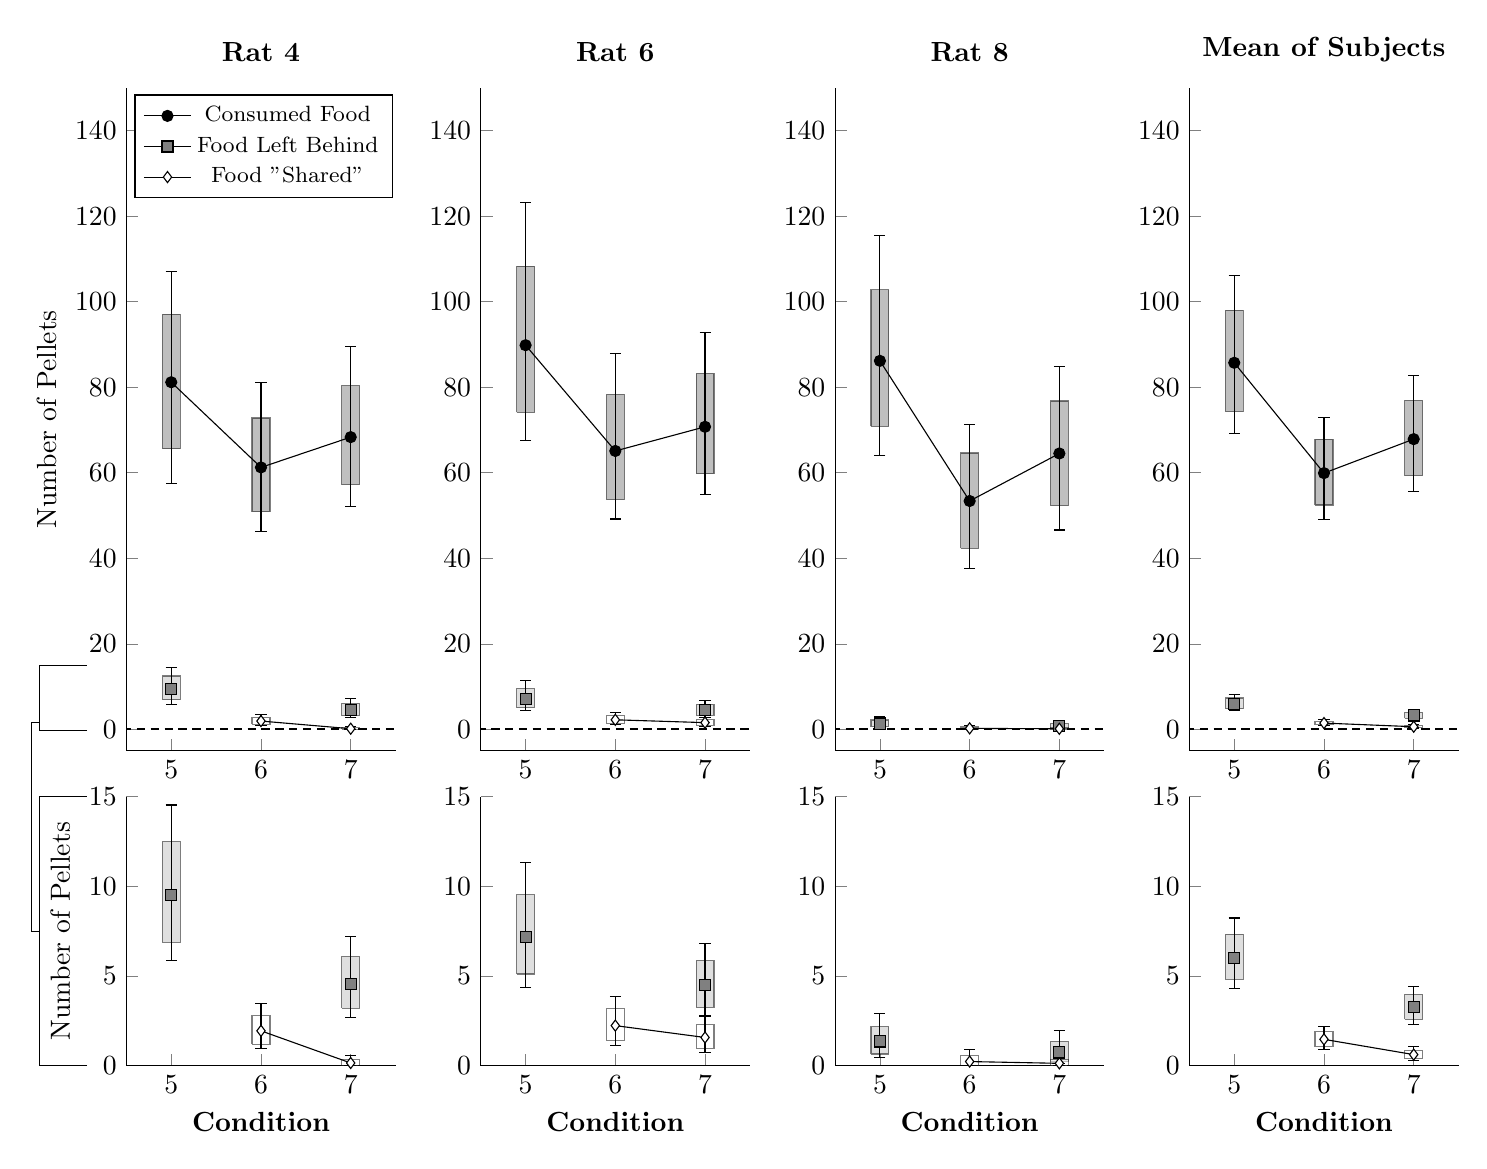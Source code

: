 \begin{tikzpicture}

	\draw[solid] (-0.5cm,0.26cm) -- (-1.1cm,0.26cm) -- (-1.1cm,1.08cm) -- (-0.5cm,1.08cm);
	\draw[solid] (-1.1cm,0.36cm) -- (-1.2cm,0.36cm) -- (-1.2cm,-2.29cm) -- (-1.1cm,-2.29cm);
	\draw[solid] (-0.5cm,-4cm) -- (-1.1cm,-4cm) -- (-1.1cm,-0.58cm) -- (-0.5cm,-0.58cm);
	
	\begin{axis}[
			title={\textbf{\shortstack{Rat 4}}},
			width=5cm, height=10cm,
			axis x line*=bottom,
			axis y line*=left,
%			xlabel={\textbf{Condition}},
			ylabel={Number of Pellets},
			xtick={1,2,3},
			xticklabels={5,6,7},
			scaled x ticks=false,
%			ytick={0.4, 0.5, 0.6, 0.7, 0.8, 0.9, 1.0},
			xmin=0.5, xmax=3.5,
			ymin=-5, ymax=150,
			bar width = 1cm,
			at={(0.0cm, 0cm)},
			legend style={at={(0.99,0.99)},anchor=north east}
		]

		\addplot[solid, mark=*, black]
			table {
x	y
-1	-1
			};
		\addlegendentry{\footnotesize Consumed Food}

		\addplot[mark=square*, black, mark options={fill=gray}]
			table {
x	y
-1	-1
			};
		\addlegendentry{\footnotesize Food Left Behind}

		\addplot[mark=diamond*, black, mark options={fill=white}]
			table {
x	y
-1	-1
			};
		\addlegendentry{\footnotesize Food "Shared"}

		\addplot[fill=gray, draw=black, opacity=0.5]
			table {
x	y
0.9	65.577
0.9	97.080
1.1	97.080
1.1	65.577
0.9	65.577

1.9	50.840
1.9	72.800
2.1	72.800
2.1	50.840
1.9	50.840

2.9	57.232
2.9	80.400
3.1	80.400
3.1	57.232
2.9	57.232
		};

		\addplot[fill=white!50!gray, draw=black, opacity=0.5]
			table {
x	y
0.9	6.883
0.9	12.485
1.1	12.485
1.1	6.883
0.9	6.883

2.9	3.205
2.9	6.085
3.1	6.085
3.1	3.205
2.9	3.205
		};

		\addplot[fill=white, draw=black, opacity=0.5]
			table {
x	y
1.9	1.199
1.9	2.797
2.1	2.797
2.1	1.199
1.9	1.199

2.9	0.012
2.9	0.359
3.1	0.359
3.1	0.012
2.9	0.012
		};

		\addplot[solid, mark=*, black, error bars/.cd, y dir=both, y explicit]
			table [x=x, y=y, y error plus=eyp, y error minus=eym] {
x	y		eym	eyp
1	81.164	23.737	25.964
2	61.251	15.019	19.783
3	68.332	16.224	21.230
			};

		\addplot[mark=square*, black, mark options={fill=gray}, error bars/.cd, y dir=both, y explicit]
			table [x=x, y=y, y error plus=eyp, y error minus=eym] {
x	y		eym	eyp
1	9.519	3.649	5.008
			
3	4.551	1.869	2.640
			};

		\addplot[solid, mark=diamond*, black, mark options={fill=white}, error bars/.cd, y dir=both, y explicit]
			table [x=x, y=y, y error plus=eyp, y error minus=eym] {
x	y		eym	eyp
2	1.943	0.998	1.543
3	0.151	0.148	0.431
			};

		\addplot[densely dashed, thick, black]
			table {
x	y
0	0.0
5	0.0
			};

	\end{axis}

	\begin{axis}[
			title={\textbf{\shortstack{Rat 6}}},
			width=5cm, height=10cm,
			axis x line*=bottom,
			axis y line*=left,
%			xlabel={\textbf{Condition}},
%			ylabel={Number of Pellets},
			xtick={1,2,3},
			xticklabels={5,6,7},
			scaled x ticks=false,
%			ytick={0.4, 0.5, 0.6, 0.7, 0.8, 0.9, 1.0},
			xmin=0.5, xmax=3.5,
			ymin=-5, ymax=150,
			bar width = 1cm,
			at={(4.5cm, 0cm)},
			legend style={at={(0.99,0.99)},anchor=north east}
		]

		\addplot[fill=gray, draw=black, opacity=0.5]
			table {
x	y
0.9	74.118
0.9	108.321
1.1	108.321
1.1	74.118
0.9	74.118

1.9	53.708
1.9	78.311
2.1	78.311
2.1	53.708
1.9	53.708

2.9	59.752
2.9	83.248
3.1	83.248
3.1	59.752
2.9	59.752
		};

		\addplot[fill=white!50!gray, draw=black, opacity=0.5]
			table {
x	y
0.9	5.110
0.9	9.524
1.1	9.524
1.1	5.110
0.9	5.110

2.9	3.244
2.9	5.867
3.1	5.867
3.1	3.244
2.9	3.244
		};

		\addplot[fill=white, draw=black, opacity=0.5]
			table {
x	y
1.9	1.406
1.9	3.177
2.1	3.177
2.1	1.406
1.9	1.406

2.9	0.947
2.9	2.282
3.1	2.282
3.1	0.947
2.9	0.947
		};

		\addplot[solid, mark=*, black, error bars/.cd, y dir=both, y explicit]
			table [x=x, y=y, y error plus=eyp, y error minus=eym] {
x	y		eym	eyp
1	89.825	22.337	33.375
2	65.097	15.918	22.875
3	70.747	15.755	22.080
			};

		\addplot[mark=square*, black, mark options={fill=gray}, error bars/.cd, y dir=both, y explicit]
			table [x=x, y=y, y error plus=eyp, y error minus=eym] {
x	y		eym	eyp
1	7.175	2.811	4.163
			
3	4.477	1.736	2.352
			};

		\addplot[solid, mark=diamond*, black, mark options={fill=white}, error bars/.cd, y dir=both, y explicit]
			table [x=x, y=y, y error plus=eyp, y error minus=eym] {
x	y		eym	eyp
2	2.234	1.121	1.643
3	1.572	0.849	1.233
			};

		\addplot[densely dashed, thick, black]
			table {
x	y
0	0.0
5	0.0
			};

	\end{axis}

	\begin{axis}[
			title={\textbf{\shortstack{Rat 8}}},
			width=5cm, height=10cm,
			axis x line*=bottom,
			axis y line*=left,
%			xlabel={\textbf{Condition}},
%			ylabel={Number of Pellets},
			xtick={1,2,3},
			xticklabels={5,6,7},
			scaled x ticks=false,
%			ytick={0.4, 0.5, 0.6, 0.7, 0.8, 0.9, 1.0},
			xmin=0.5, xmax=3.5,
			ymin=-5, ymax=150,
			bar width = 1cm,
			at={(9.0cm, 0.0cm)},
			legend style={at={(0.99,0.99)},anchor=north east}
		]

		\addplot[fill=gray, draw=black, opacity=0.5]
			table {
x	y
0.9	70.832
0.9	102.759
1.1	102.759
1.1	70.832
0.9	70.832

1.9	42.291
1.9	64.617
2.1	64.617
2.1	42.291
1.9	42.291

2.9	52.323
2.9	76.781
3.1	76.781
3.1	52.323
2.9	52.323
		};

		\addplot[fill=white!50!gray, draw=black, opacity=0.5]
			table {
x	y
0.9	0.651
0.9	2.181
1.1	2.181
1.1	0.651
0.9	0.651

2.9	0.242
2.9	1.354
3.1	1.354
3.1	0.242
2.9	0.242
		};

		\addplot[fill=white, draw=black, opacity=0.5]
			table {
x	y
1.9	0.021
1.9	0.547
2.1	0.547
2.1	0.021
1.9	0.021

2.9	0.007
2.9	0.326
3.1	0.326
3.1	0.007
2.9	0.007
		};

		\addplot[solid, mark=*, black, error bars/.cd, y dir=both, y explicit]
			table [x=x, y=y, y error plus=eyp, y error minus=eym] {
x	y		eym	eyp
1	86.172	22.035	29.308
2	53.399	15.772	17.826
3	64.511	17.894	20.437
			};

		\addplot[mark=square*, black, mark options={fill=gray}, error bars/.cd, y dir=both, y explicit]
			table [x=x, y=y, y error plus=eyp, y error minus=eym] {
x	y		eym	eyp
1	1.352	0.915	1.555
			
3	0.737	0.605	1.238
			};

		\addplot[solid, mark=diamond*, black, mark options={fill=white}, error bars/.cd, y dir=both, y explicit]
			table [x=x, y=y, y error plus=eyp, y error minus=eym] {
x	y		eym	eyp
2	0.231	0.227	0.655
3	0.132	0.131	0.439
			};

		\addplot[densely dashed, thick, black]
			table {
x	y
0	0.0
5	0.0
			};

	\end{axis}

	\begin{axis}[
			title={\textbf{\shortstack{Mean of Subjects}}},
			width=5cm, height=10cm,
			axis x line*=bottom,
			axis y line*=left,
%			xlabel={\textbf{Condition}},
%			ylabel={Number of Pellets},
			xtick={1,2,3},
			xticklabels={5,6,7},
			scaled x ticks=false,
%			ytick={0.4, 0.5, 0.6, 0.7, 0.8, 0.9, 1.0},
			xmin=0.5, xmax=3.5,
			ymin=-5, ymax=150,
			bar width = 1cm,
			at={(13.5cm, 0.0cm)},
			legend style={at={(0.99,0.99)},anchor=north east}
		]

		\addplot[fill=gray, draw=black, opacity=0.5]
			table {
x	y
0.9	74.295
0.9	98.026
1.1	98.026
1.1	74.295
0.9	74.295

1.9	52.462
1.9	67.873
2.1	67.873
2.1	52.462
1.9	52.462

2.9	59.358
2.9	76.903
3.1	76.903
3.1	59.358
2.9	59.358
		};

		\addplot[fill=white!50!gray, draw=black, opacity=0.5]
			table {
x	y
0.9	4.819
0.9	7.329
1.1	7.329
1.1	4.819
0.9	4.819

2.9	2.587
2.9	3.981
3.1	3.981
3.1	2.587
2.9	2.587
		};

		\addplot[fill=white, draw=black, opacity=0.5]
			table {
x	y
1.9	1.070
1.9	1.912
2.1	1.912
2.1	1.070
1.9	1.070

2.9	0.395
2.9	0.868
3.1	0.868
3.1	0.395
2.9	0.395
		};

		\addplot[solid, mark=*, black, error bars/.cd, y dir=both, y explicit]
			table [x=x, y=y, y error plus=eyp, y error minus=eym] {
x	y		eym	eyp
1	85.720	16.617	20.384
2	59.916	10.799	13.064
3	67.863	12.158	14.781
			};

		\addplot[mark=square*, black, mark options={fill=gray}, error bars/.cd, y dir=both, y explicit]
			table [x=x, y=y, y error plus=eyp, y error minus=eym] {
x	y		eym	eyp
1	6.015	1.704	2.214
			
3	3.255	0.946	1.183
			};

		\addplot[solid, mark=diamond*, black, mark options={fill=white}, error bars/.cd, y dir=both, y explicit]
			table [x=x, y=y, y error plus=eyp, y error minus=eym] {
x	y		eym	eyp
2	1.469	0.568	0.740
3	0.618	0.307	0.436
			};

		\addplot[densely dashed, thick, black]
			table {
x	y
0	0.0
5	0.0
			};

	\end{axis}

	\begin{axis}[
%			title={\textbf{\shortstack{Rat 4}}},
			width=5cm, height=5cm,
			axis x line*=bottom,
			axis y line*=left,
			xlabel={\textbf{Condition}},
			ylabel={Number of Pellets},
			xtick={1,2,3},
			xticklabels={5,6,7},
			scaled x ticks=false,
%			ytick={0.4, 0.5, 0.6, 0.7, 0.8, 0.9, 1.0},
			xmin=0.5, xmax=3.5,
			ymin=0, ymax=15,
			bar width = 1cm,
			at={(0.0cm, -4cm)},
			legend style={at={(0.99,0.99)},anchor=north east}
		]

		\addplot[fill=white!50!gray, draw=black, opacity=0.5]
			table {
x	y
0.9	6.883
0.9	12.485
1.1	12.485
1.1	6.883
0.9	6.883

2.9	3.205
2.9	6.085
3.1	6.085
3.1	3.205
2.9	3.205
		};

		\addplot[fill=white, draw=black, opacity=0.5]
			table {
x	y
1.9	1.199
1.9	2.797
2.1	2.797
2.1	1.199
1.9	1.199

2.9	0.012
2.9	0.359
3.1	0.359
3.1	0.012
2.9	0.012
		};

		\addplot[mark=square*, black, mark options={fill=gray}, error bars/.cd, y dir=both, y explicit]
			table [x=x, y=y, y error plus=eyp, y error minus=eym] {
x	y		eym	eyp
1	9.519	3.649	5.008
			
3	4.551	1.869	2.640
			};

		\addplot[solid, mark=diamond*, black, mark options={fill=white}, error bars/.cd, y dir=both, y explicit]
			table [x=x, y=y, y error plus=eyp, y error minus=eym] {
x	y		eym	eyp
2	1.943	0.998	1.543
3	0.151	0.148	0.431
			};

		\addplot[densely dashed, thick, black]
			table {
x	y
0	0.0
5	0.0
			};

	\end{axis}

	\begin{axis}[
%			title={\textbf{\shortstack{Rat 6}}},
			width=5cm, height=5cm,
			axis x line*=bottom,
			axis y line*=left,
			xlabel={\textbf{Condition}},
%			ylabel={Number of Pellets},
			xtick={1,2,3},
			xticklabels={5,6,7},
			scaled x ticks=false,
%			ytick={0.4, 0.5, 0.6, 0.7, 0.8, 0.9, 1.0},
			xmin=0.5, xmax=3.5,
			ymin=0, ymax=15,
			bar width = 1cm,
			at={(4.5cm, -4cm)},
			legend style={at={(0.99,0.99)},anchor=north east}
		]

		\addplot[fill=white!50!gray, draw=black, opacity=0.5]
			table {
x	y
0.9	5.110
0.9	9.524
1.1	9.524
1.1	5.110
0.9	5.110

2.9	3.244
2.9	5.867
3.1	5.867
3.1	3.244
2.9	3.244
		};

		\addplot[fill=white, draw=black, opacity=0.5]
			table {
x	y
1.9	1.406
1.9	3.177
2.1	3.177
2.1	1.406
1.9	1.406

2.9	0.947
2.9	2.282
3.1	2.282
3.1	0.947
2.9	0.947
		};

		\addplot[mark=square*, black, mark options={fill=gray}, error bars/.cd, y dir=both, y explicit]
			table [x=x, y=y, y error plus=eyp, y error minus=eym] {
x	y		eym	eyp
1	7.175	2.811	4.163
			
3	4.477	1.736	2.352
			};

		\addplot[solid, mark=diamond*, black, mark options={fill=white}, error bars/.cd, y dir=both, y explicit]
			table [x=x, y=y, y error plus=eyp, y error minus=eym] {
x	y		eym	eyp
2	2.234	1.121	1.643
3	1.572	0.849	1.233
			};

		\addplot[densely dashed, thick, black]
			table {
x	y
0	0.0
5	0.0
			};

	\end{axis}

	\begin{axis}[
%			title={\textbf{\shortstack{Rat 8}}},
			width=5cm, height=5cm,
			axis x line*=bottom,
			axis y line*=left,
			xlabel={\textbf{Condition}},
%			ylabel={Number of Pellets},
			xtick={1,2,3},
			xticklabels={5,6,7},
			scaled x ticks=false,
%			ytick={0.4, 0.5, 0.6, 0.7, 0.8, 0.9, 1.0},
			xmin=0.5, xmax=3.5,
			ymin=0, ymax=15,
			bar width = 1cm,
			at={(9.0cm, -4cm)},
			legend style={at={(0.99,0.99)},anchor=north east}
		]

		\addplot[fill=white!50!gray, draw=black, opacity=0.5]
			table {
x	y
0.9	0.651
0.9	2.181
1.1	2.181
1.1	0.651
0.9	0.651

2.9	0.242
2.9	1.354
3.1	1.354
3.1	0.242
2.9	0.242
		};

		\addplot[fill=white, draw=black, opacity=0.5]
			table {
x	y
1.9	0.021
1.9	0.547
2.1	0.547
2.1	0.021
1.9	0.021

2.9	0.007
2.9	0.326
3.1	0.326
3.1	0.007
2.9	0.007
		};

		\addplot[mark=square*, black, mark options={fill=gray}, error bars/.cd, y dir=both, y explicit]
			table [x=x, y=y, y error plus=eyp, y error minus=eym] {
x	y		eym	eyp
1	1.352	0.915	1.555
			
3	0.737	0.605	1.238
			};

		\addplot[solid, mark=diamond*, black, mark options={fill=white}, error bars/.cd, y dir=both, y explicit]
			table [x=x, y=y, y error plus=eyp, y error minus=eym] {
x	y		eym	eyp
2	0.231	0.227	0.655
3	0.132	0.131	0.439
			};

		\addplot[densely dashed, thick, black]
			table {
x	y
0	0.0
5	0.0
			};

	\end{axis}

	\begin{axis}[
%			title={\textbf{\shortstack{Mean of Subjects}}},
			width=5cm, height=5cm,
			axis x line*=bottom,
			axis y line*=left,
			xlabel={\textbf{Condition}},
%			ylabel={Number of Pellets},
			xtick={1,2,3},
			xticklabels={5,6,7},
			scaled x ticks=false,
%			ytick={0.4, 0.5, 0.6, 0.7, 0.8, 0.9, 1.0},
			xmin=0.5, xmax=3.5,
			ymin=0, ymax=15,
			bar width = 1cm,
			at={(13.5cm, -4cm)},
			legend style={at={(0.99,0.99)},anchor=north east}
		]

		\addplot[fill=white!50!gray, draw=black, opacity=0.5]
			table {
x	y
0.9	4.819
0.9	7.329
1.1	7.329
1.1	4.819
0.9	4.819

2.9	2.587
2.9	3.981
3.1	3.981
3.1	2.587
2.9	2.587
		};

		\addplot[fill=white, draw=black, opacity=0.5]
			table {
x	y
1.9	1.070
1.9	1.912
2.1	1.912
2.1	1.070
1.9	1.070

2.9	0.395
2.9	0.868
3.1	0.868
3.1	0.395
2.9	0.395
		};

		\addplot[mark=square*, black, mark options={fill=gray}, error bars/.cd, y dir=both, y explicit]
			table [x=x, y=y, y error plus=eyp, y error minus=eym] {
x	y		eym	eyp
1	6.015	1.704	2.214
			
3	3.255	0.946	1.183
			};

		\addplot[solid, mark=diamond*, black, mark options={fill=white}, error bars/.cd, y dir=both, y explicit]
			table [x=x, y=y, y error plus=eyp, y error minus=eym] {
x	y		eym	eyp
2	1.469	0.568	0.740
3	0.618	0.307	0.436
			};

		\addplot[densely dashed, thick, black]
			table {
x	y
0	0.0
5	0.0
			};

	\end{axis}


\end{tikzpicture}